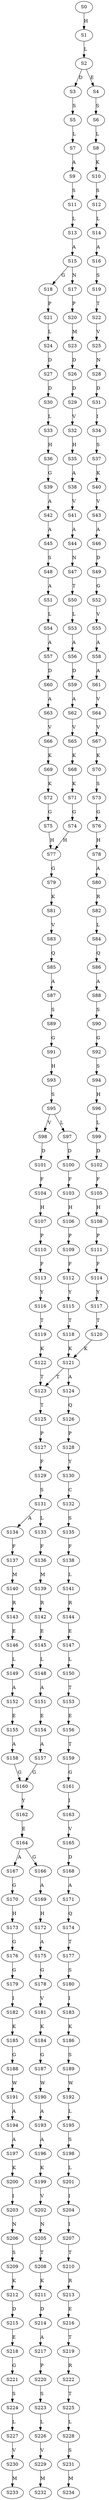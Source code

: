 strict digraph  {
	S0 -> S1 [ label = H ];
	S1 -> S2 [ label = L ];
	S2 -> S3 [ label = D ];
	S2 -> S4 [ label = E ];
	S3 -> S5 [ label = S ];
	S4 -> S6 [ label = S ];
	S5 -> S7 [ label = L ];
	S6 -> S8 [ label = L ];
	S7 -> S9 [ label = A ];
	S8 -> S10 [ label = K ];
	S9 -> S11 [ label = S ];
	S10 -> S12 [ label = S ];
	S11 -> S13 [ label = L ];
	S12 -> S14 [ label = L ];
	S13 -> S15 [ label = A ];
	S14 -> S16 [ label = A ];
	S15 -> S17 [ label = N ];
	S15 -> S18 [ label = G ];
	S16 -> S19 [ label = S ];
	S17 -> S20 [ label = P ];
	S18 -> S21 [ label = P ];
	S19 -> S22 [ label = T ];
	S20 -> S23 [ label = M ];
	S21 -> S24 [ label = L ];
	S22 -> S25 [ label = V ];
	S23 -> S26 [ label = D ];
	S24 -> S27 [ label = D ];
	S25 -> S28 [ label = N ];
	S26 -> S29 [ label = D ];
	S27 -> S30 [ label = D ];
	S28 -> S31 [ label = D ];
	S29 -> S32 [ label = V ];
	S30 -> S33 [ label = L ];
	S31 -> S34 [ label = I ];
	S32 -> S35 [ label = H ];
	S33 -> S36 [ label = H ];
	S34 -> S37 [ label = S ];
	S35 -> S38 [ label = A ];
	S36 -> S39 [ label = G ];
	S37 -> S40 [ label = K ];
	S38 -> S41 [ label = V ];
	S39 -> S42 [ label = A ];
	S40 -> S43 [ label = V ];
	S41 -> S44 [ label = A ];
	S42 -> S45 [ label = A ];
	S43 -> S46 [ label = A ];
	S44 -> S47 [ label = N ];
	S45 -> S48 [ label = S ];
	S46 -> S49 [ label = D ];
	S47 -> S50 [ label = T ];
	S48 -> S51 [ label = A ];
	S49 -> S52 [ label = G ];
	S50 -> S53 [ label = L ];
	S51 -> S54 [ label = L ];
	S52 -> S55 [ label = V ];
	S53 -> S56 [ label = A ];
	S54 -> S57 [ label = A ];
	S55 -> S58 [ label = A ];
	S56 -> S59 [ label = D ];
	S57 -> S60 [ label = D ];
	S58 -> S61 [ label = A ];
	S59 -> S62 [ label = A ];
	S60 -> S63 [ label = A ];
	S61 -> S64 [ label = V ];
	S62 -> S65 [ label = V ];
	S63 -> S66 [ label = V ];
	S64 -> S67 [ label = V ];
	S65 -> S68 [ label = K ];
	S66 -> S69 [ label = K ];
	S67 -> S70 [ label = K ];
	S68 -> S71 [ label = K ];
	S69 -> S72 [ label = K ];
	S70 -> S73 [ label = S ];
	S71 -> S74 [ label = G ];
	S72 -> S75 [ label = G ];
	S73 -> S76 [ label = G ];
	S74 -> S77 [ label = H ];
	S75 -> S77 [ label = H ];
	S76 -> S78 [ label = H ];
	S77 -> S79 [ label = G ];
	S78 -> S80 [ label = A ];
	S79 -> S81 [ label = K ];
	S80 -> S82 [ label = R ];
	S81 -> S83 [ label = V ];
	S82 -> S84 [ label = L ];
	S83 -> S85 [ label = Q ];
	S84 -> S86 [ label = Q ];
	S85 -> S87 [ label = A ];
	S86 -> S88 [ label = A ];
	S87 -> S89 [ label = S ];
	S88 -> S90 [ label = S ];
	S89 -> S91 [ label = G ];
	S90 -> S92 [ label = G ];
	S91 -> S93 [ label = H ];
	S92 -> S94 [ label = S ];
	S93 -> S95 [ label = S ];
	S94 -> S96 [ label = H ];
	S95 -> S97 [ label = L ];
	S95 -> S98 [ label = V ];
	S96 -> S99 [ label = L ];
	S97 -> S100 [ label = D ];
	S98 -> S101 [ label = D ];
	S99 -> S102 [ label = D ];
	S100 -> S103 [ label = F ];
	S101 -> S104 [ label = F ];
	S102 -> S105 [ label = F ];
	S103 -> S106 [ label = H ];
	S104 -> S107 [ label = H ];
	S105 -> S108 [ label = H ];
	S106 -> S109 [ label = P ];
	S107 -> S110 [ label = P ];
	S108 -> S111 [ label = P ];
	S109 -> S112 [ label = F ];
	S110 -> S113 [ label = F ];
	S111 -> S114 [ label = F ];
	S112 -> S115 [ label = Y ];
	S113 -> S116 [ label = Y ];
	S114 -> S117 [ label = Y ];
	S115 -> S118 [ label = T ];
	S116 -> S119 [ label = T ];
	S117 -> S120 [ label = T ];
	S118 -> S121 [ label = K ];
	S119 -> S122 [ label = K ];
	S120 -> S121 [ label = K ];
	S121 -> S123 [ label = T ];
	S121 -> S124 [ label = A ];
	S122 -> S123 [ label = T ];
	S123 -> S125 [ label = T ];
	S124 -> S126 [ label = Q ];
	S125 -> S127 [ label = P ];
	S126 -> S128 [ label = P ];
	S127 -> S129 [ label = F ];
	S128 -> S130 [ label = Y ];
	S129 -> S131 [ label = S ];
	S130 -> S132 [ label = C ];
	S131 -> S133 [ label = L ];
	S131 -> S134 [ label = A ];
	S132 -> S135 [ label = S ];
	S133 -> S136 [ label = F ];
	S134 -> S137 [ label = F ];
	S135 -> S138 [ label = F ];
	S136 -> S139 [ label = M ];
	S137 -> S140 [ label = M ];
	S138 -> S141 [ label = L ];
	S139 -> S142 [ label = R ];
	S140 -> S143 [ label = R ];
	S141 -> S144 [ label = R ];
	S142 -> S145 [ label = E ];
	S143 -> S146 [ label = E ];
	S144 -> S147 [ label = E ];
	S145 -> S148 [ label = L ];
	S146 -> S149 [ label = L ];
	S147 -> S150 [ label = L ];
	S148 -> S151 [ label = A ];
	S149 -> S152 [ label = A ];
	S150 -> S153 [ label = T ];
	S151 -> S154 [ label = E ];
	S152 -> S155 [ label = E ];
	S153 -> S156 [ label = E ];
	S154 -> S157 [ label = A ];
	S155 -> S158 [ label = A ];
	S156 -> S159 [ label = T ];
	S157 -> S160 [ label = G ];
	S158 -> S160 [ label = G ];
	S159 -> S161 [ label = G ];
	S160 -> S162 [ label = Y ];
	S161 -> S163 [ label = I ];
	S162 -> S164 [ label = E ];
	S163 -> S165 [ label = V ];
	S164 -> S166 [ label = G ];
	S164 -> S167 [ label = A ];
	S165 -> S168 [ label = D ];
	S166 -> S169 [ label = A ];
	S167 -> S170 [ label = G ];
	S168 -> S171 [ label = A ];
	S169 -> S172 [ label = H ];
	S170 -> S173 [ label = H ];
	S171 -> S174 [ label = Q ];
	S172 -> S175 [ label = A ];
	S173 -> S176 [ label = G ];
	S174 -> S177 [ label = T ];
	S175 -> S178 [ label = G ];
	S176 -> S179 [ label = G ];
	S177 -> S180 [ label = S ];
	S178 -> S181 [ label = V ];
	S179 -> S182 [ label = I ];
	S180 -> S183 [ label = I ];
	S181 -> S184 [ label = K ];
	S182 -> S185 [ label = K ];
	S183 -> S186 [ label = K ];
	S184 -> S187 [ label = G ];
	S185 -> S188 [ label = G ];
	S186 -> S189 [ label = S ];
	S187 -> S190 [ label = W ];
	S188 -> S191 [ label = W ];
	S189 -> S192 [ label = W ];
	S190 -> S193 [ label = A ];
	S191 -> S194 [ label = A ];
	S192 -> S195 [ label = L ];
	S193 -> S196 [ label = A ];
	S194 -> S197 [ label = A ];
	S195 -> S198 [ label = S ];
	S196 -> S199 [ label = K ];
	S197 -> S200 [ label = K ];
	S198 -> S201 [ label = L ];
	S199 -> S202 [ label = V ];
	S200 -> S203 [ label = I ];
	S201 -> S204 [ label = I ];
	S202 -> S205 [ label = N ];
	S203 -> S206 [ label = N ];
	S204 -> S207 [ label = I ];
	S205 -> S208 [ label = T ];
	S206 -> S209 [ label = S ];
	S207 -> S210 [ label = T ];
	S208 -> S211 [ label = K ];
	S209 -> S212 [ label = K ];
	S210 -> S213 [ label = R ];
	S211 -> S214 [ label = D ];
	S212 -> S215 [ label = D ];
	S213 -> S216 [ label = E ];
	S214 -> S217 [ label = A ];
	S215 -> S218 [ label = E ];
	S216 -> S219 [ label = T ];
	S217 -> S220 [ label = P ];
	S218 -> S221 [ label = G ];
	S219 -> S222 [ label = R ];
	S220 -> S223 [ label = S ];
	S221 -> S224 [ label = S ];
	S222 -> S225 [ label = T ];
	S223 -> S226 [ label = L ];
	S224 -> S227 [ label = L ];
	S225 -> S228 [ label = L ];
	S226 -> S229 [ label = V ];
	S227 -> S230 [ label = V ];
	S228 -> S231 [ label = S ];
	S229 -> S232 [ label = M ];
	S230 -> S233 [ label = M ];
	S231 -> S234 [ label = M ];
}
